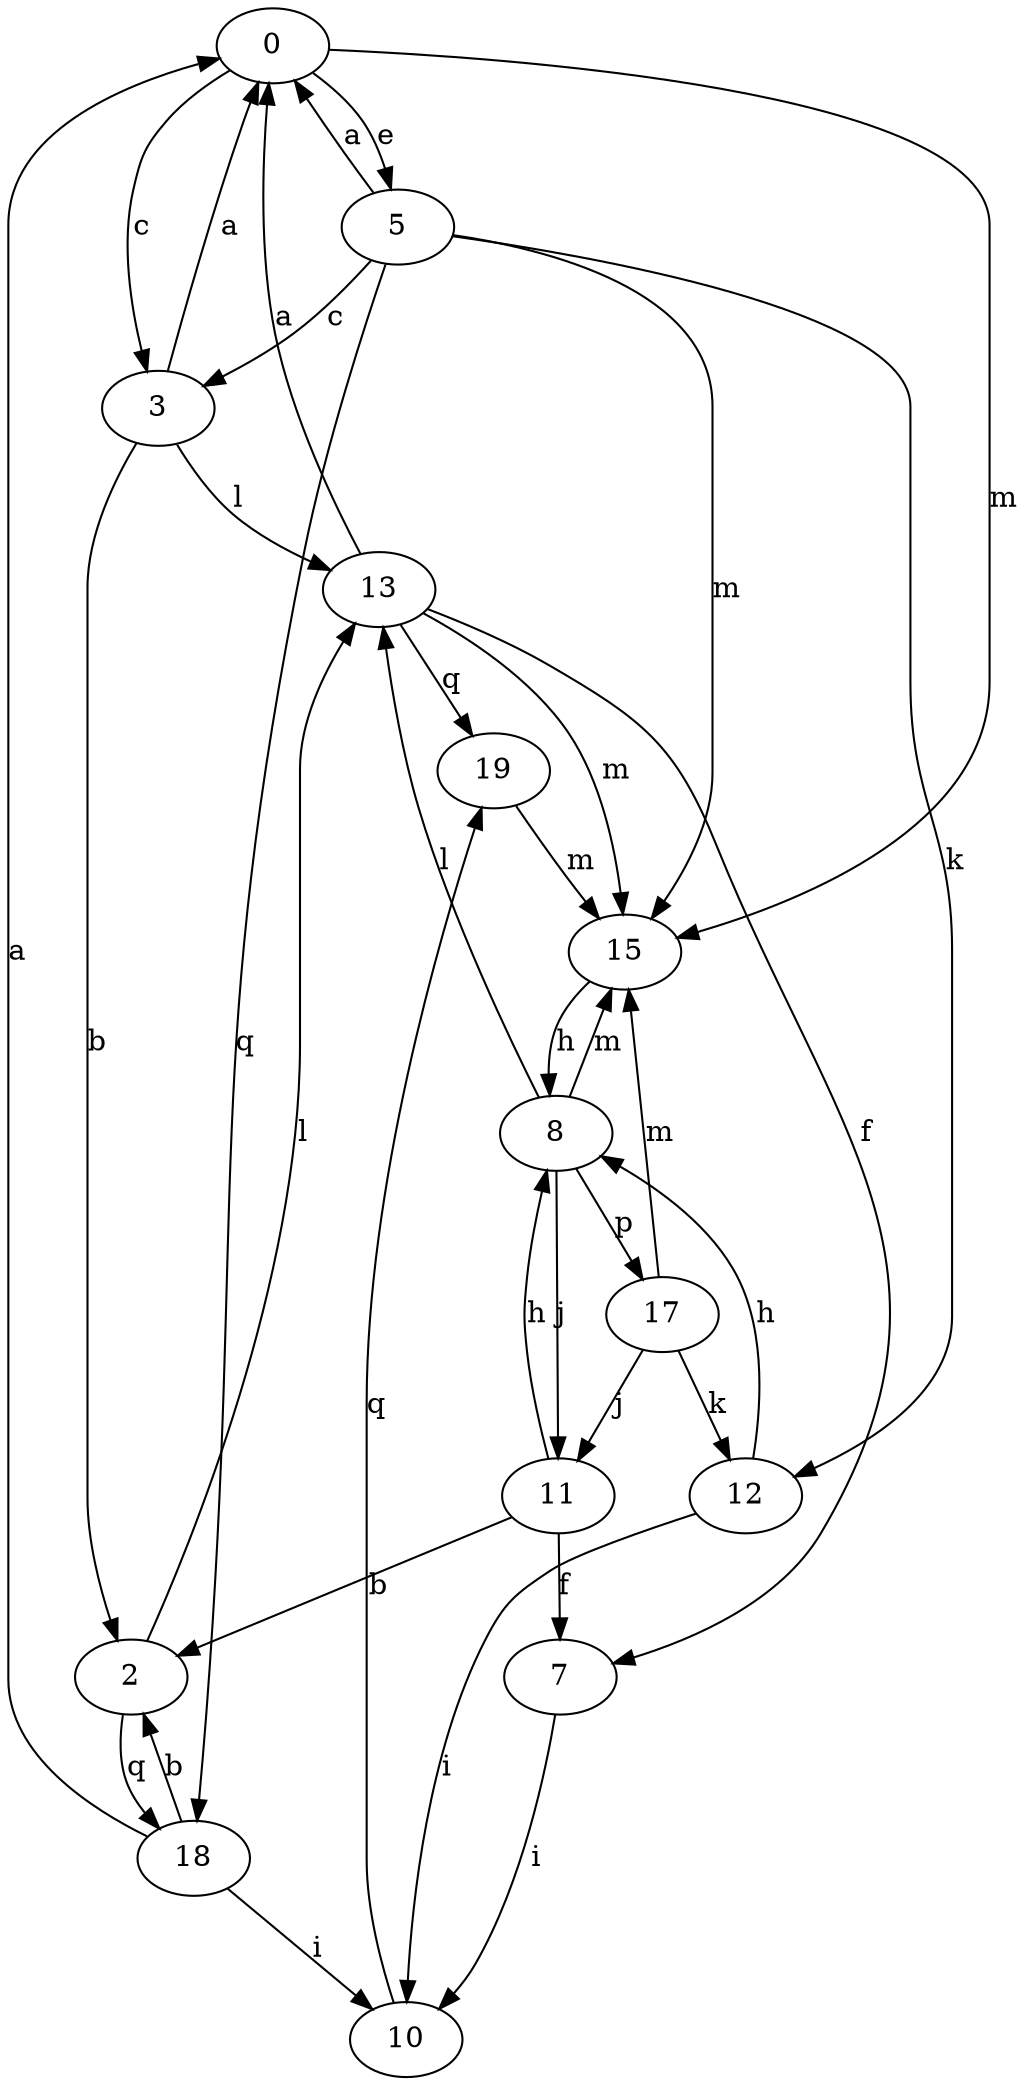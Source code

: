 strict digraph  {
0;
2;
3;
5;
7;
8;
10;
11;
12;
13;
15;
17;
18;
19;
0 -> 3  [label=c];
0 -> 5  [label=e];
0 -> 15  [label=m];
2 -> 13  [label=l];
2 -> 18  [label=q];
3 -> 0  [label=a];
3 -> 2  [label=b];
3 -> 13  [label=l];
5 -> 0  [label=a];
5 -> 3  [label=c];
5 -> 12  [label=k];
5 -> 15  [label=m];
5 -> 18  [label=q];
7 -> 10  [label=i];
8 -> 11  [label=j];
8 -> 13  [label=l];
8 -> 15  [label=m];
8 -> 17  [label=p];
10 -> 19  [label=q];
11 -> 2  [label=b];
11 -> 7  [label=f];
11 -> 8  [label=h];
12 -> 8  [label=h];
12 -> 10  [label=i];
13 -> 0  [label=a];
13 -> 7  [label=f];
13 -> 15  [label=m];
13 -> 19  [label=q];
15 -> 8  [label=h];
17 -> 11  [label=j];
17 -> 12  [label=k];
17 -> 15  [label=m];
18 -> 0  [label=a];
18 -> 2  [label=b];
18 -> 10  [label=i];
19 -> 15  [label=m];
}
